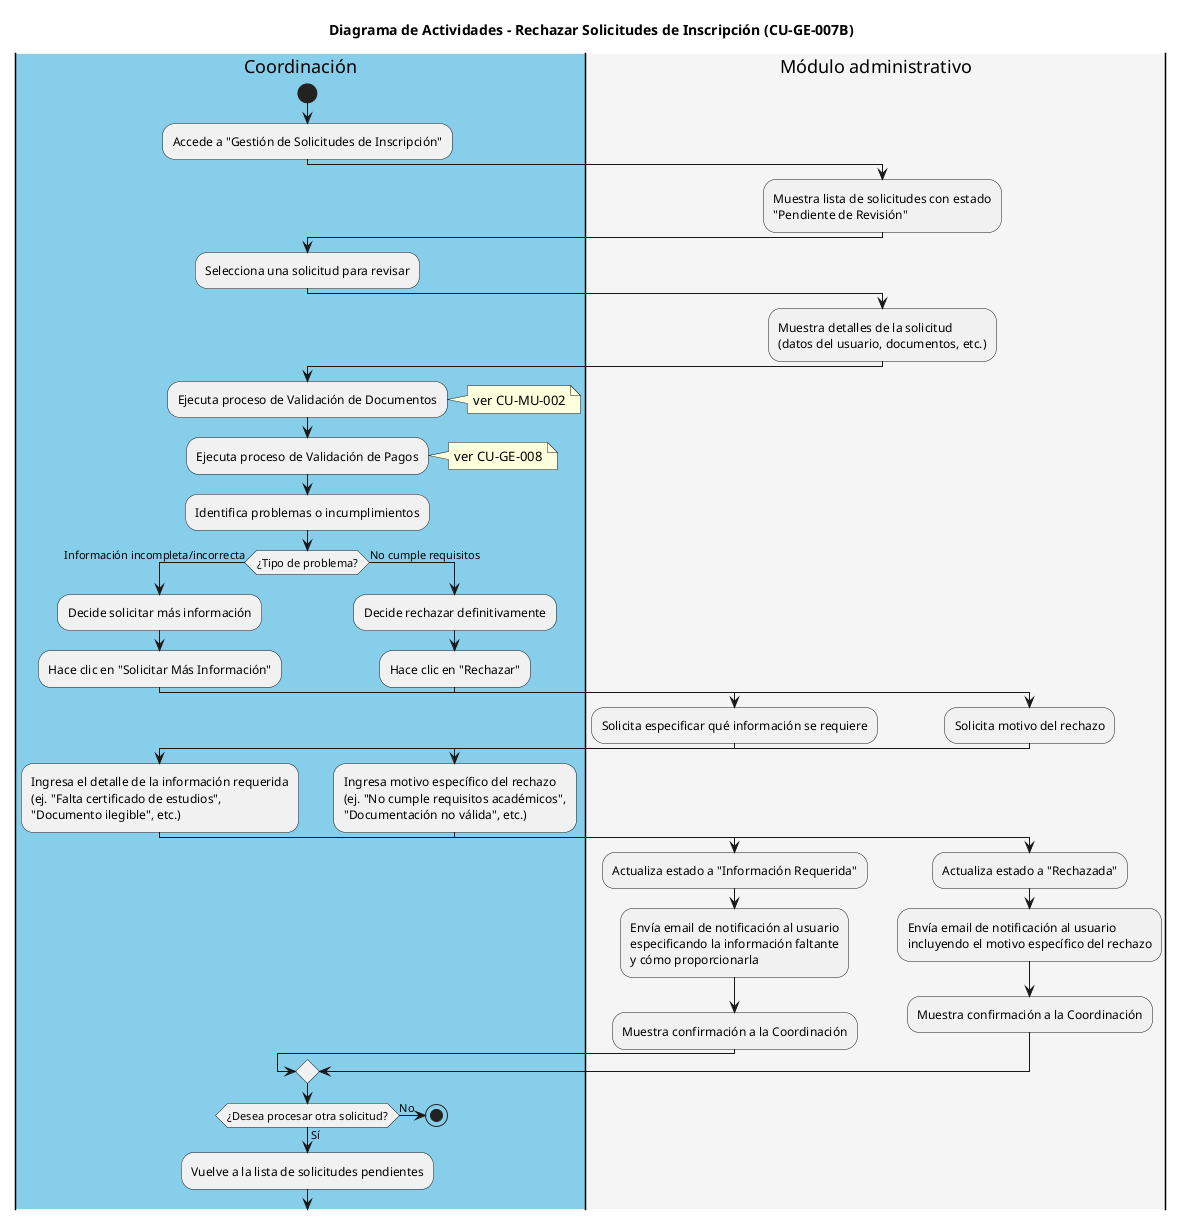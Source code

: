 @startuml
title Diagrama de Actividades - Rechazar Solicitudes de Inscripción (CU-GE-007B)

|#skyblue|Coordinación|
start
:Accede a "Gestión de Solicitudes de Inscripción";

|#whitesmoke|Módulo administrativo|
:Muestra lista de solicitudes con estado
"Pendiente de Revisión";

|#skyblue|Coordinación|
:Selecciona una solicitud para revisar;

|#whitesmoke|Módulo administrativo|
:Muestra detalles de la solicitud
(datos del usuario, documentos, etc.);

|#skyblue|Coordinación|
:Ejecuta proceso de Validación de Documentos;
note right: ver CU-MU-002
:Ejecuta proceso de Validación de Pagos;
note right: ver CU-GE-008
:Identifica problemas o incumplimientos;
if (¿Tipo de problema?) then (Información incompleta/incorrecta)
  |#skyblue|Coordinación|
  :Decide solicitar más información;
  :Hace clic en "Solicitar Más Información";
  |#whitesmoke|Módulo administrativo|
  :Solicita especificar qué información se requiere;
  |#skyblue|Coordinación|
  :Ingresa el detalle de la información requerida
  (ej. "Falta certificado de estudios",
  "Documento ilegible", etc.);
  |#whitesmoke|Módulo administrativo|
  :Actualiza estado a "Información Requerida";
  :Envía email de notificación al usuario
  especificando la información faltante
  y cómo proporcionarla;
  :Muestra confirmación a la Coordinación;
else (No cumple requisitos)
  |#skyblue|Coordinación|
  :Decide rechazar definitivamente;
  :Hace clic en "Rechazar";
  |#whitesmoke|Módulo administrativo|
  :Solicita motivo del rechazo;
  |#skyblue|Coordinación|
  :Ingresa motivo específico del rechazo
  (ej. "No cumple requisitos académicos",
  "Documentación no válida", etc.);
  |#whitesmoke|Módulo administrativo|
  :Actualiza estado a "Rechazada";
  :Envía email de notificación al usuario
  incluyendo el motivo específico del rechazo;
  :Muestra confirmación a la Coordinación;
endif

|#skyblue|Coordinación|
if (¿Desea procesar otra solicitud?) then (Sí)
  :Vuelve a la lista de solicitudes pendientes;
else (No)
  stop
endif
@enduml